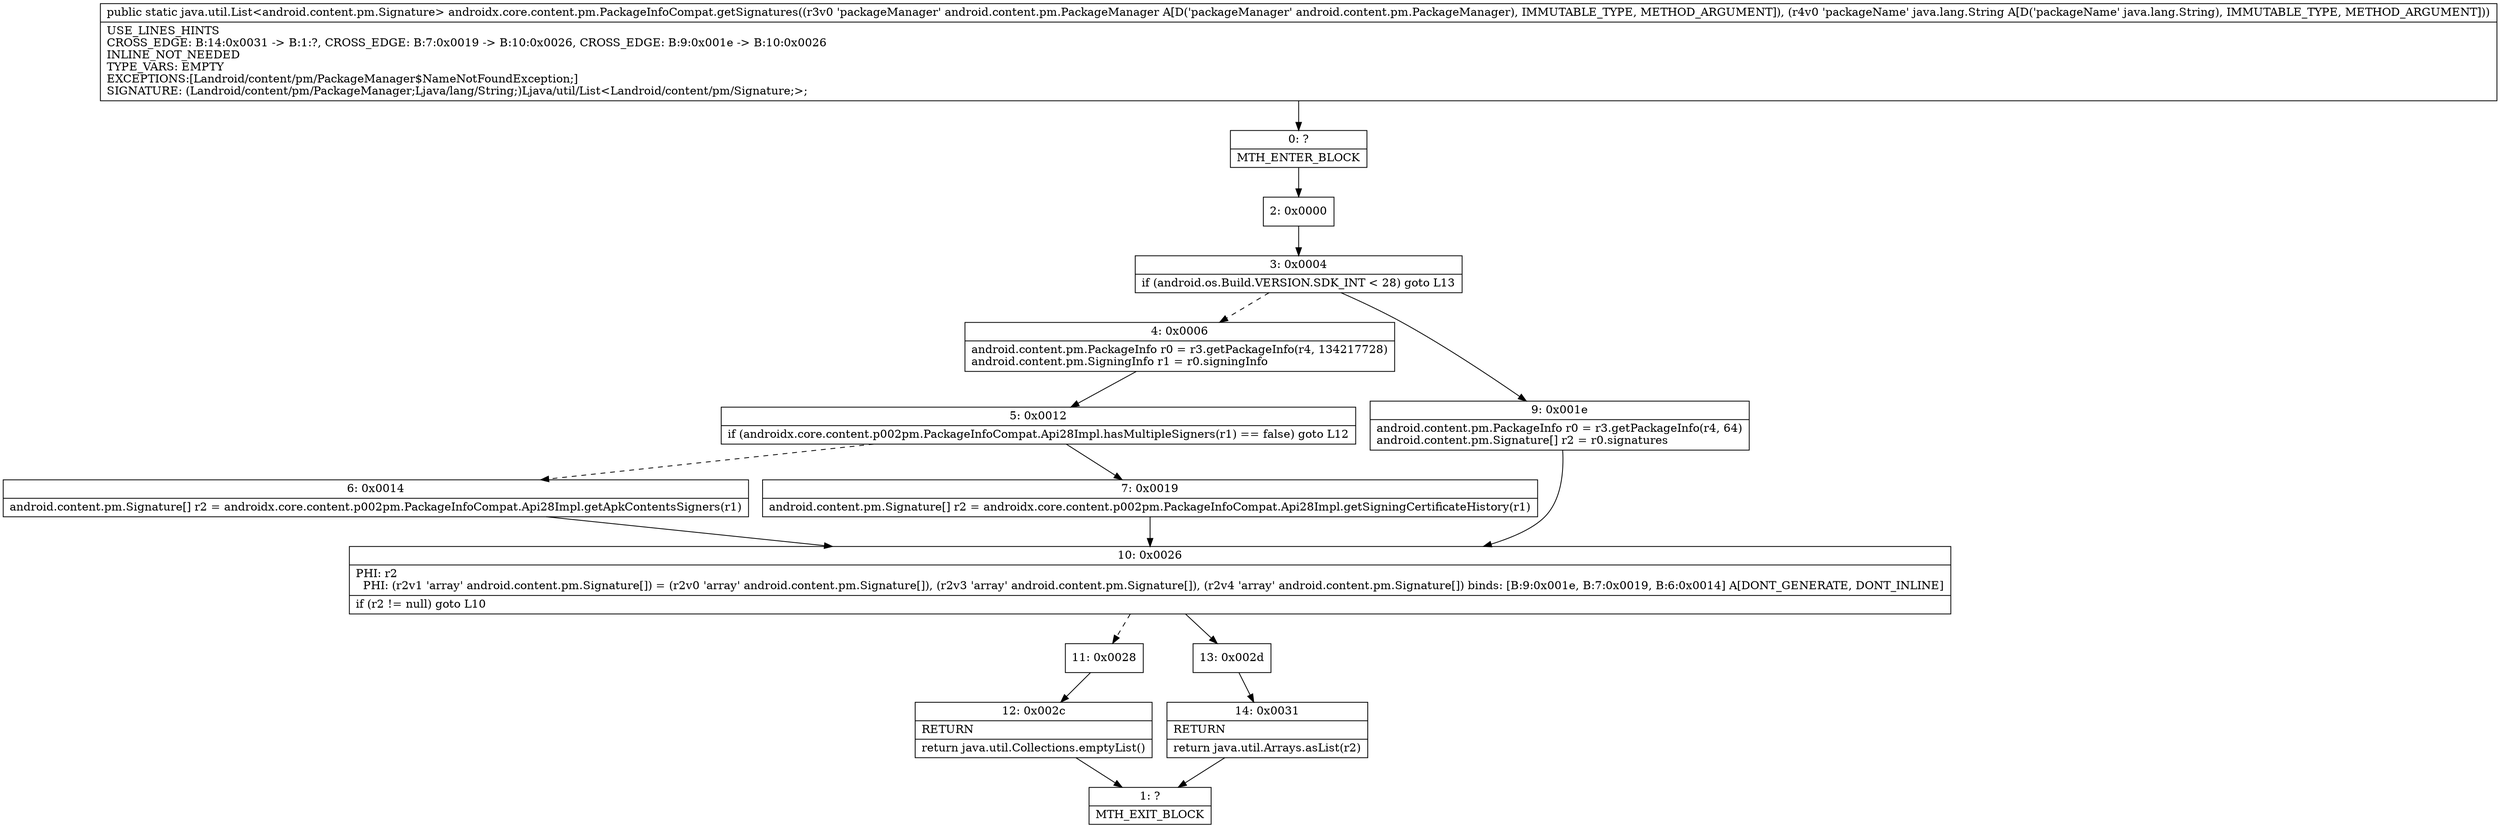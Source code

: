 digraph "CFG forandroidx.core.content.pm.PackageInfoCompat.getSignatures(Landroid\/content\/pm\/PackageManager;Ljava\/lang\/String;)Ljava\/util\/List;" {
Node_0 [shape=record,label="{0\:\ ?|MTH_ENTER_BLOCK\l}"];
Node_2 [shape=record,label="{2\:\ 0x0000}"];
Node_3 [shape=record,label="{3\:\ 0x0004|if (android.os.Build.VERSION.SDK_INT \< 28) goto L13\l}"];
Node_4 [shape=record,label="{4\:\ 0x0006|android.content.pm.PackageInfo r0 = r3.getPackageInfo(r4, 134217728)\landroid.content.pm.SigningInfo r1 = r0.signingInfo\l}"];
Node_5 [shape=record,label="{5\:\ 0x0012|if (androidx.core.content.p002pm.PackageInfoCompat.Api28Impl.hasMultipleSigners(r1) == false) goto L12\l}"];
Node_6 [shape=record,label="{6\:\ 0x0014|android.content.pm.Signature[] r2 = androidx.core.content.p002pm.PackageInfoCompat.Api28Impl.getApkContentsSigners(r1)\l}"];
Node_10 [shape=record,label="{10\:\ 0x0026|PHI: r2 \l  PHI: (r2v1 'array' android.content.pm.Signature[]) = (r2v0 'array' android.content.pm.Signature[]), (r2v3 'array' android.content.pm.Signature[]), (r2v4 'array' android.content.pm.Signature[]) binds: [B:9:0x001e, B:7:0x0019, B:6:0x0014] A[DONT_GENERATE, DONT_INLINE]\l|if (r2 != null) goto L10\l}"];
Node_11 [shape=record,label="{11\:\ 0x0028}"];
Node_12 [shape=record,label="{12\:\ 0x002c|RETURN\l|return java.util.Collections.emptyList()\l}"];
Node_1 [shape=record,label="{1\:\ ?|MTH_EXIT_BLOCK\l}"];
Node_13 [shape=record,label="{13\:\ 0x002d}"];
Node_14 [shape=record,label="{14\:\ 0x0031|RETURN\l|return java.util.Arrays.asList(r2)\l}"];
Node_7 [shape=record,label="{7\:\ 0x0019|android.content.pm.Signature[] r2 = androidx.core.content.p002pm.PackageInfoCompat.Api28Impl.getSigningCertificateHistory(r1)\l}"];
Node_9 [shape=record,label="{9\:\ 0x001e|android.content.pm.PackageInfo r0 = r3.getPackageInfo(r4, 64)\landroid.content.pm.Signature[] r2 = r0.signatures\l}"];
MethodNode[shape=record,label="{public static java.util.List\<android.content.pm.Signature\> androidx.core.content.pm.PackageInfoCompat.getSignatures((r3v0 'packageManager' android.content.pm.PackageManager A[D('packageManager' android.content.pm.PackageManager), IMMUTABLE_TYPE, METHOD_ARGUMENT]), (r4v0 'packageName' java.lang.String A[D('packageName' java.lang.String), IMMUTABLE_TYPE, METHOD_ARGUMENT]))  | USE_LINES_HINTS\lCROSS_EDGE: B:14:0x0031 \-\> B:1:?, CROSS_EDGE: B:7:0x0019 \-\> B:10:0x0026, CROSS_EDGE: B:9:0x001e \-\> B:10:0x0026\lINLINE_NOT_NEEDED\lTYPE_VARS: EMPTY\lEXCEPTIONS:[Landroid\/content\/pm\/PackageManager$NameNotFoundException;]\lSIGNATURE: (Landroid\/content\/pm\/PackageManager;Ljava\/lang\/String;)Ljava\/util\/List\<Landroid\/content\/pm\/Signature;\>;\l}"];
MethodNode -> Node_0;Node_0 -> Node_2;
Node_2 -> Node_3;
Node_3 -> Node_4[style=dashed];
Node_3 -> Node_9;
Node_4 -> Node_5;
Node_5 -> Node_6[style=dashed];
Node_5 -> Node_7;
Node_6 -> Node_10;
Node_10 -> Node_11[style=dashed];
Node_10 -> Node_13;
Node_11 -> Node_12;
Node_12 -> Node_1;
Node_13 -> Node_14;
Node_14 -> Node_1;
Node_7 -> Node_10;
Node_9 -> Node_10;
}

